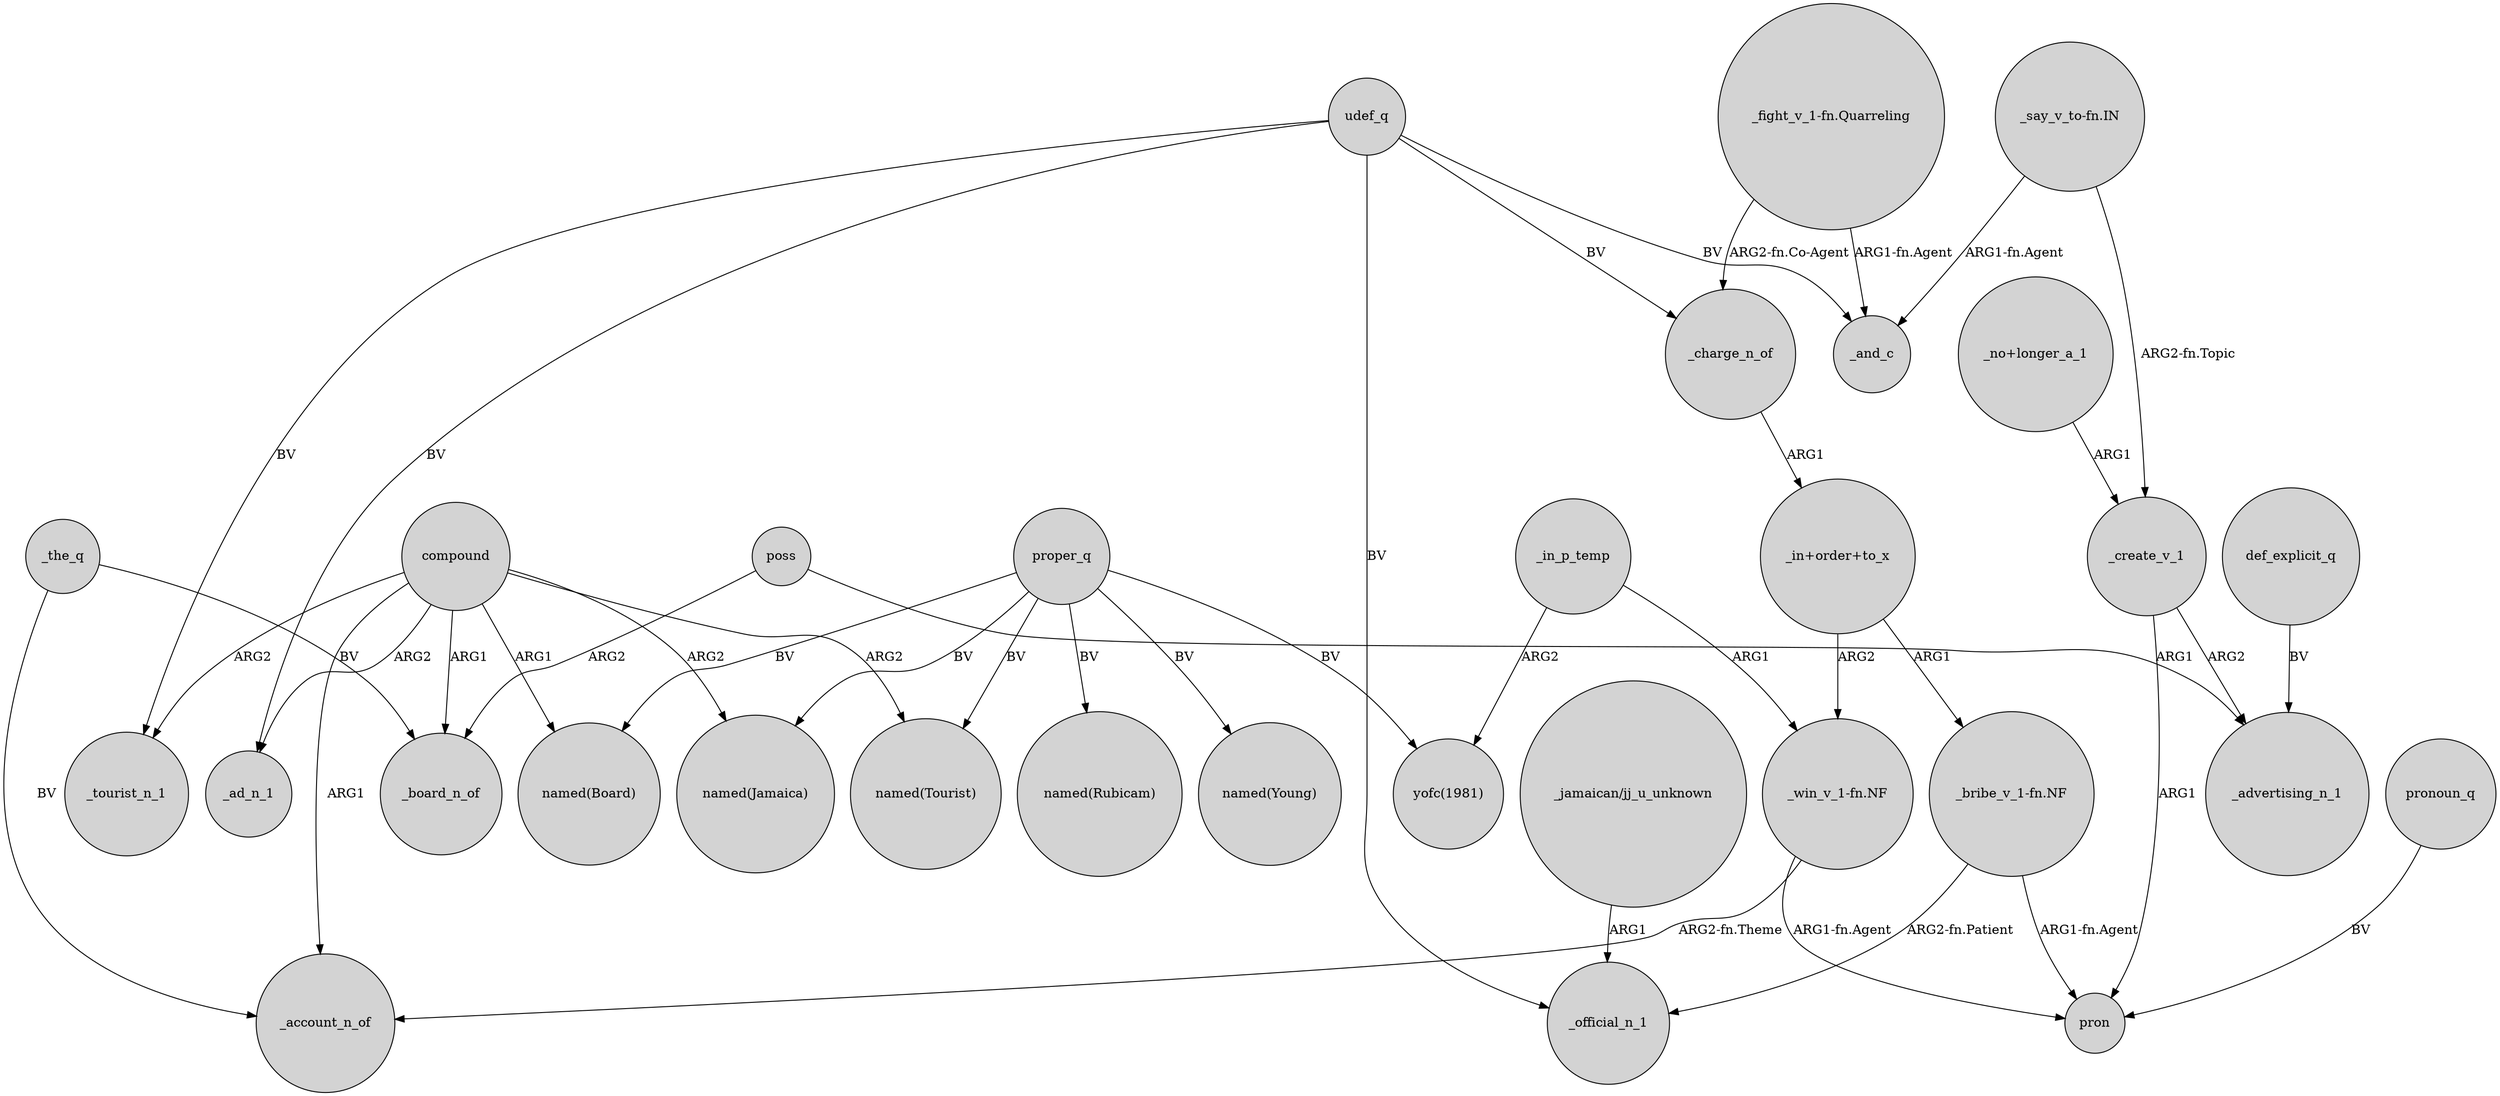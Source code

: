 digraph {
	node [shape=circle style=filled]
	poss -> _board_n_of [label=ARG2]
	_in_p_temp -> "_win_v_1-fn.NF" [label=ARG1]
	proper_q -> "named(Tourist)" [label=BV]
	compound -> _ad_n_1 [label=ARG2]
	"_say_v_to-fn.IN" -> _and_c [label="ARG1-fn.Agent"]
	_the_q -> _account_n_of [label=BV]
	compound -> "named(Tourist)" [label=ARG2]
	poss -> _advertising_n_1 [label=ARG1]
	compound -> _board_n_of [label=ARG1]
	proper_q -> "named(Rubicam)" [label=BV]
	"_bribe_v_1-fn.NF" -> pron [label="ARG1-fn.Agent"]
	proper_q -> "named(Board)" [label=BV]
	udef_q -> _charge_n_of [label=BV]
	compound -> _account_n_of [label=ARG1]
	"_bribe_v_1-fn.NF" -> _official_n_1 [label="ARG2-fn.Patient"]
	proper_q -> "named(Jamaica)" [label=BV]
	udef_q -> _tourist_n_1 [label=BV]
	pronoun_q -> pron [label=BV]
	compound -> _tourist_n_1 [label=ARG2]
	compound -> "named(Board)" [label=ARG1]
	"_jamaican/jj_u_unknown" -> _official_n_1 [label=ARG1]
	"_in+order+to_x" -> "_bribe_v_1-fn.NF" [label=ARG1]
	udef_q -> _official_n_1 [label=BV]
	"_in+order+to_x" -> "_win_v_1-fn.NF" [label=ARG2]
	_the_q -> _board_n_of [label=BV]
	"_no+longer_a_1" -> _create_v_1 [label=ARG1]
	"_fight_v_1-fn.Quarreling" -> _and_c [label="ARG1-fn.Agent"]
	_create_v_1 -> _advertising_n_1 [label=ARG2]
	udef_q -> _ad_n_1 [label=BV]
	compound -> "named(Jamaica)" [label=ARG2]
	_in_p_temp -> "yofc(1981)" [label=ARG2]
	_create_v_1 -> pron [label=ARG1]
	proper_q -> "yofc(1981)" [label=BV]
	def_explicit_q -> _advertising_n_1 [label=BV]
	_charge_n_of -> "_in+order+to_x" [label=ARG1]
	"_fight_v_1-fn.Quarreling" -> _charge_n_of [label="ARG2-fn.Co-Agent"]
	"_win_v_1-fn.NF" -> pron [label="ARG1-fn.Agent"]
	proper_q -> "named(Young)" [label=BV]
	"_win_v_1-fn.NF" -> _account_n_of [label="ARG2-fn.Theme"]
	"_say_v_to-fn.IN" -> _create_v_1 [label="ARG2-fn.Topic"]
	udef_q -> _and_c [label=BV]
}
